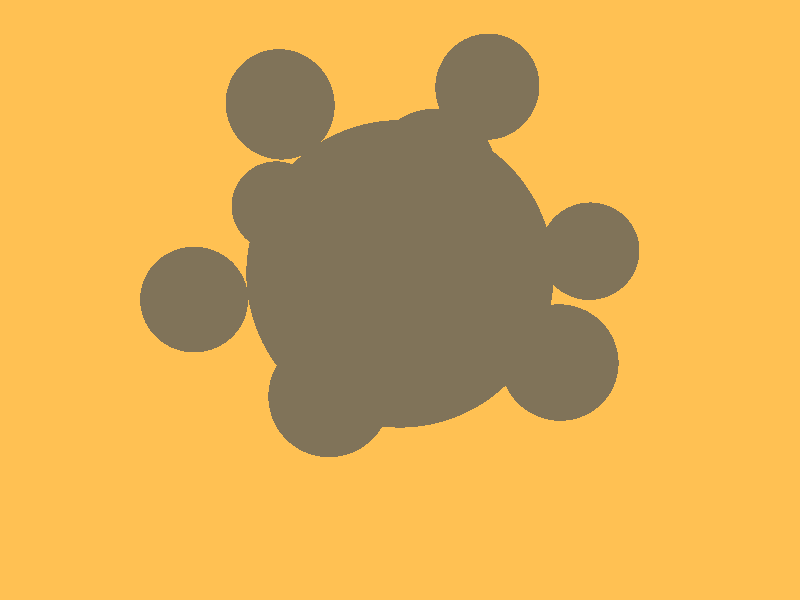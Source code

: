 // Persistence Of Vision raytracer version 3.5 sample file.
// Recursive cluster of mirrored spheres
// After a classic, Sphereflake, by Eric Haines
//
// -w320 -h240
// -w800 -h600 +a0.3

global_settings { max_trace_level 20  assumed_gamma 2.2 }

#include "colors.inc"

camera { // This is an unusual camera since it is a converted file
   location <2.31, 1.43, 1.65>
   up <0, 0, 1>          // The Z axis is up and
   right <-4/3, 0, 0> // The negative X axis is right
   direction <0, -1.60746, 0> // Field of view 45 degrees
   sky <0, 0, 1>
   look_at <0, 0, -0.1>
}

sphere { <0, 0, 0>, 10000
   hollow on
   pigment { SkyBlue }
   finish { ambient 1 diffuse .5}
}

light_source { <4, 3, 2 > color Gray30 }
light_source { <1, -4, 4> color Gray30 }
light_source { <-3, 1, 5> color Gray30 }

plane { z, -0.5
   pigment { color red 1.0 green 0.75 blue 0.33 }
   finish { diffuse 1 }
} // ambient .15 .1 .045

/*
union {
   sphere { <0.7, 0, 0>, 0.2 texture { pigment { Red }   finish { diffuse 0.7} } }
   sphere { <0, 0.7, 0>, 0.2 texture { pigment { Green } finish { diffuse 0.7} } }
   sphere { <0, 0, 0.7>, 0.2 texture { pigment { Blue }  finish { diffuse 0.7} } }
}
*/

#declare Texture =
texture {
   finish {
      ambient 0.03
      diffuse 1
      reflection 0.4
      phong 1
      phong_size 3
   }
   pigment { color red 0.5 green 0.45 blue 0.35 }
}

union {
   sphere { <0, 0, 0>, 0.5
      texture {
         Texture
          normal {
             bumps 0.4
             sine_wave
             scale 0.025
          }
      }
   }

   union {
      sphere { <0.272166, 0.272166, 0.544331>, 0.166667  }
      sphere { <0.643951, 0.172546, 0>, 0.166667  }
      sphere { <0.172546, 0.643951, 0>, 0.166667 }
      sphere { <-0.371785, 0.0996195, 0.544331>, 0.166667  }
      sphere { <-0.471405, 0.471405, 0>, 0.166667  }
      sphere { <-0.643951, -0.172546, 0>, 0.166667  }
      sphere { <0.0996195, -0.371785, 0.544331>, 0.166667  }
      sphere { <-0.172546, -0.643951, 0>, 0.166667  }
      sphere { <0.471405, -0.471405, 0>, 0.166667  }
      texture { Texture }
   }
}

